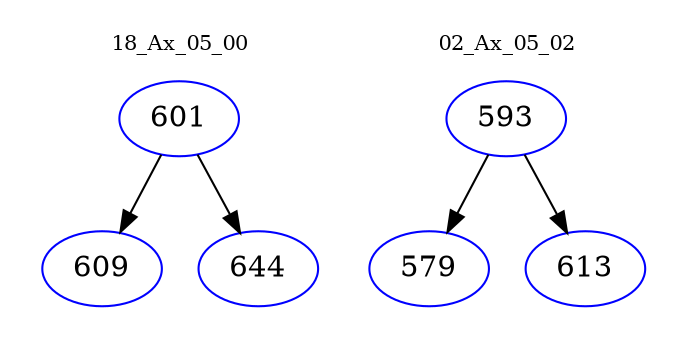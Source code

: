digraph{
subgraph cluster_0 {
color = white
label = "18_Ax_05_00";
fontsize=10;
T0_601 [label="601", color="blue"]
T0_601 -> T0_609 [color="black"]
T0_609 [label="609", color="blue"]
T0_601 -> T0_644 [color="black"]
T0_644 [label="644", color="blue"]
}
subgraph cluster_1 {
color = white
label = "02_Ax_05_02";
fontsize=10;
T1_593 [label="593", color="blue"]
T1_593 -> T1_579 [color="black"]
T1_579 [label="579", color="blue"]
T1_593 -> T1_613 [color="black"]
T1_613 [label="613", color="blue"]
}
}
